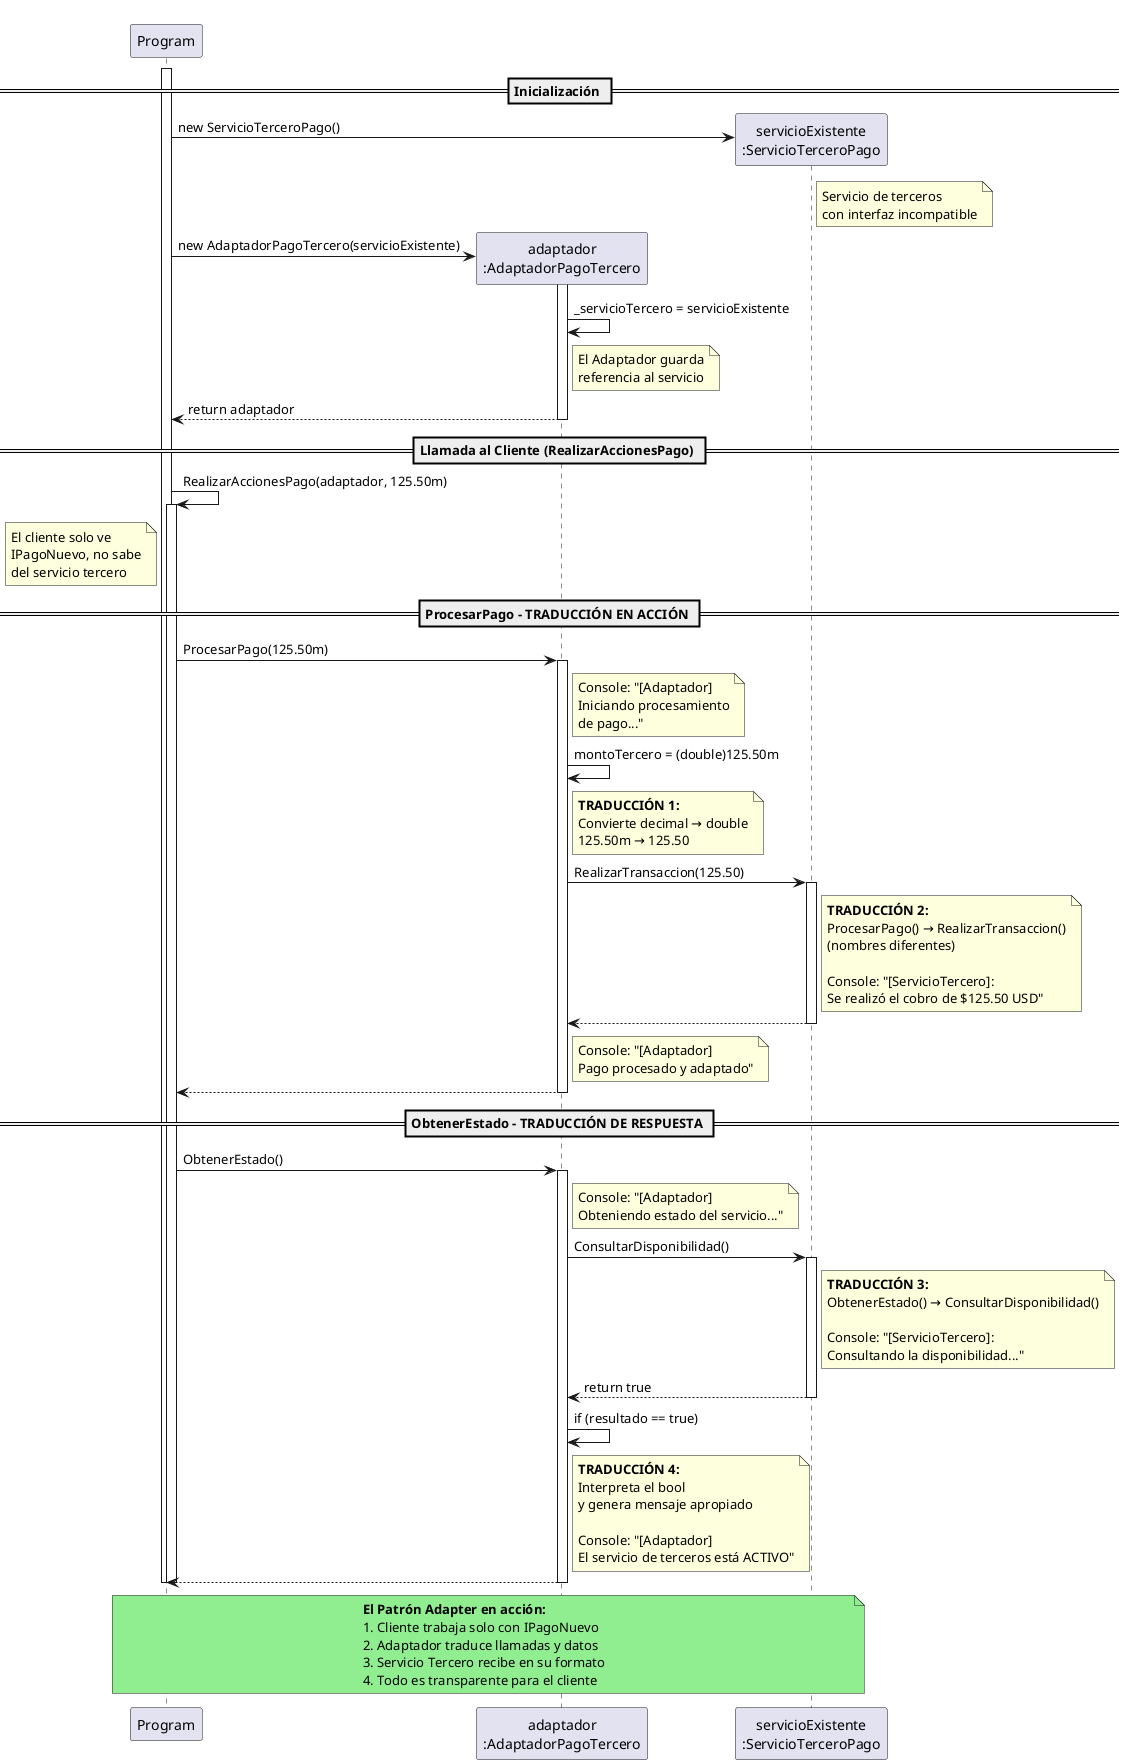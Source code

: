 @startuml
participant Program
participant "adaptador\n:AdaptadorPagoTercero" as Adaptador
participant "servicioExistente\n:ServicioTerceroPago" as Servicio

activate Program

== Inicialización ==

create Servicio
Program -> Servicio: new ServicioTerceroPago()
note right of Servicio
  Servicio de terceros
  con interfaz incompatible
end note

create Adaptador
Program -> Adaptador: new AdaptadorPagoTercero(servicioExistente)
activate Adaptador
Adaptador -> Adaptador: _servicioTercero = servicioExistente
note right of Adaptador
  El Adaptador guarda
  referencia al servicio
end note
Adaptador --> Program: return adaptador
deactivate Adaptador

== Llamada al Cliente (RealizarAccionesPago) ==

Program -> Program: RealizarAccionesPago(adaptador, 125.50m)
activate Program
note left of Program
  El cliente solo ve
  IPagoNuevo, no sabe
  del servicio tercero
end note

== ProcesarPago - TRADUCCIÓN EN ACCIÓN ==

Program -> Adaptador: ProcesarPago(125.50m)
activate Adaptador
note right of Adaptador
  Console: "[Adaptador]
  Iniciando procesamiento
  de pago..."
end note

Adaptador -> Adaptador: montoTercero = (double)125.50m
note right of Adaptador
  **TRADUCCIÓN 1:**
  Convierte decimal → double
  125.50m → 125.50
end note

Adaptador -> Servicio: RealizarTransaccion(125.50)
activate Servicio
note right of Servicio
  **TRADUCCIÓN 2:**
  ProcesarPago() → RealizarTransaccion()
  (nombres diferentes)
  
  Console: "[ServicioTercero]:
  Se realizó el cobro de $125.50 USD"
end note
Servicio --> Adaptador
deactivate Servicio

note right of Adaptador
  Console: "[Adaptador]
  Pago procesado y adaptado"
end note

Adaptador --> Program
deactivate Adaptador

== ObtenerEstado - TRADUCCIÓN DE RESPUESTA ==

Program -> Adaptador: ObtenerEstado()
activate Adaptador
note right of Adaptador
  Console: "[Adaptador]
  Obteniendo estado del servicio..."
end note

Adaptador -> Servicio: ConsultarDisponibilidad()
activate Servicio
note right of Servicio
  **TRADUCCIÓN 3:**
  ObtenerEstado() → ConsultarDisponibilidad()
  
  Console: "[ServicioTercero]:
  Consultando la disponibilidad..."
end note
Servicio --> Adaptador: return true
deactivate Servicio

Adaptador -> Adaptador: if (resultado == true)
note right of Adaptador
  **TRADUCCIÓN 4:**
  Interpreta el bool
  y genera mensaje apropiado
  
  Console: "[Adaptador]
  El servicio de terceros está ACTIVO"
end note

Adaptador --> Program
deactivate Adaptador

deactivate Program

deactivate Program

note over Program, Servicio #lightgreen
  **El Patrón Adapter en acción:**
  1. Cliente trabaja solo con IPagoNuevo
  2. Adaptador traduce llamadas y datos
  3. Servicio Tercero recibe en su formato
  4. Todo es transparente para el cliente
end note

@enduml
